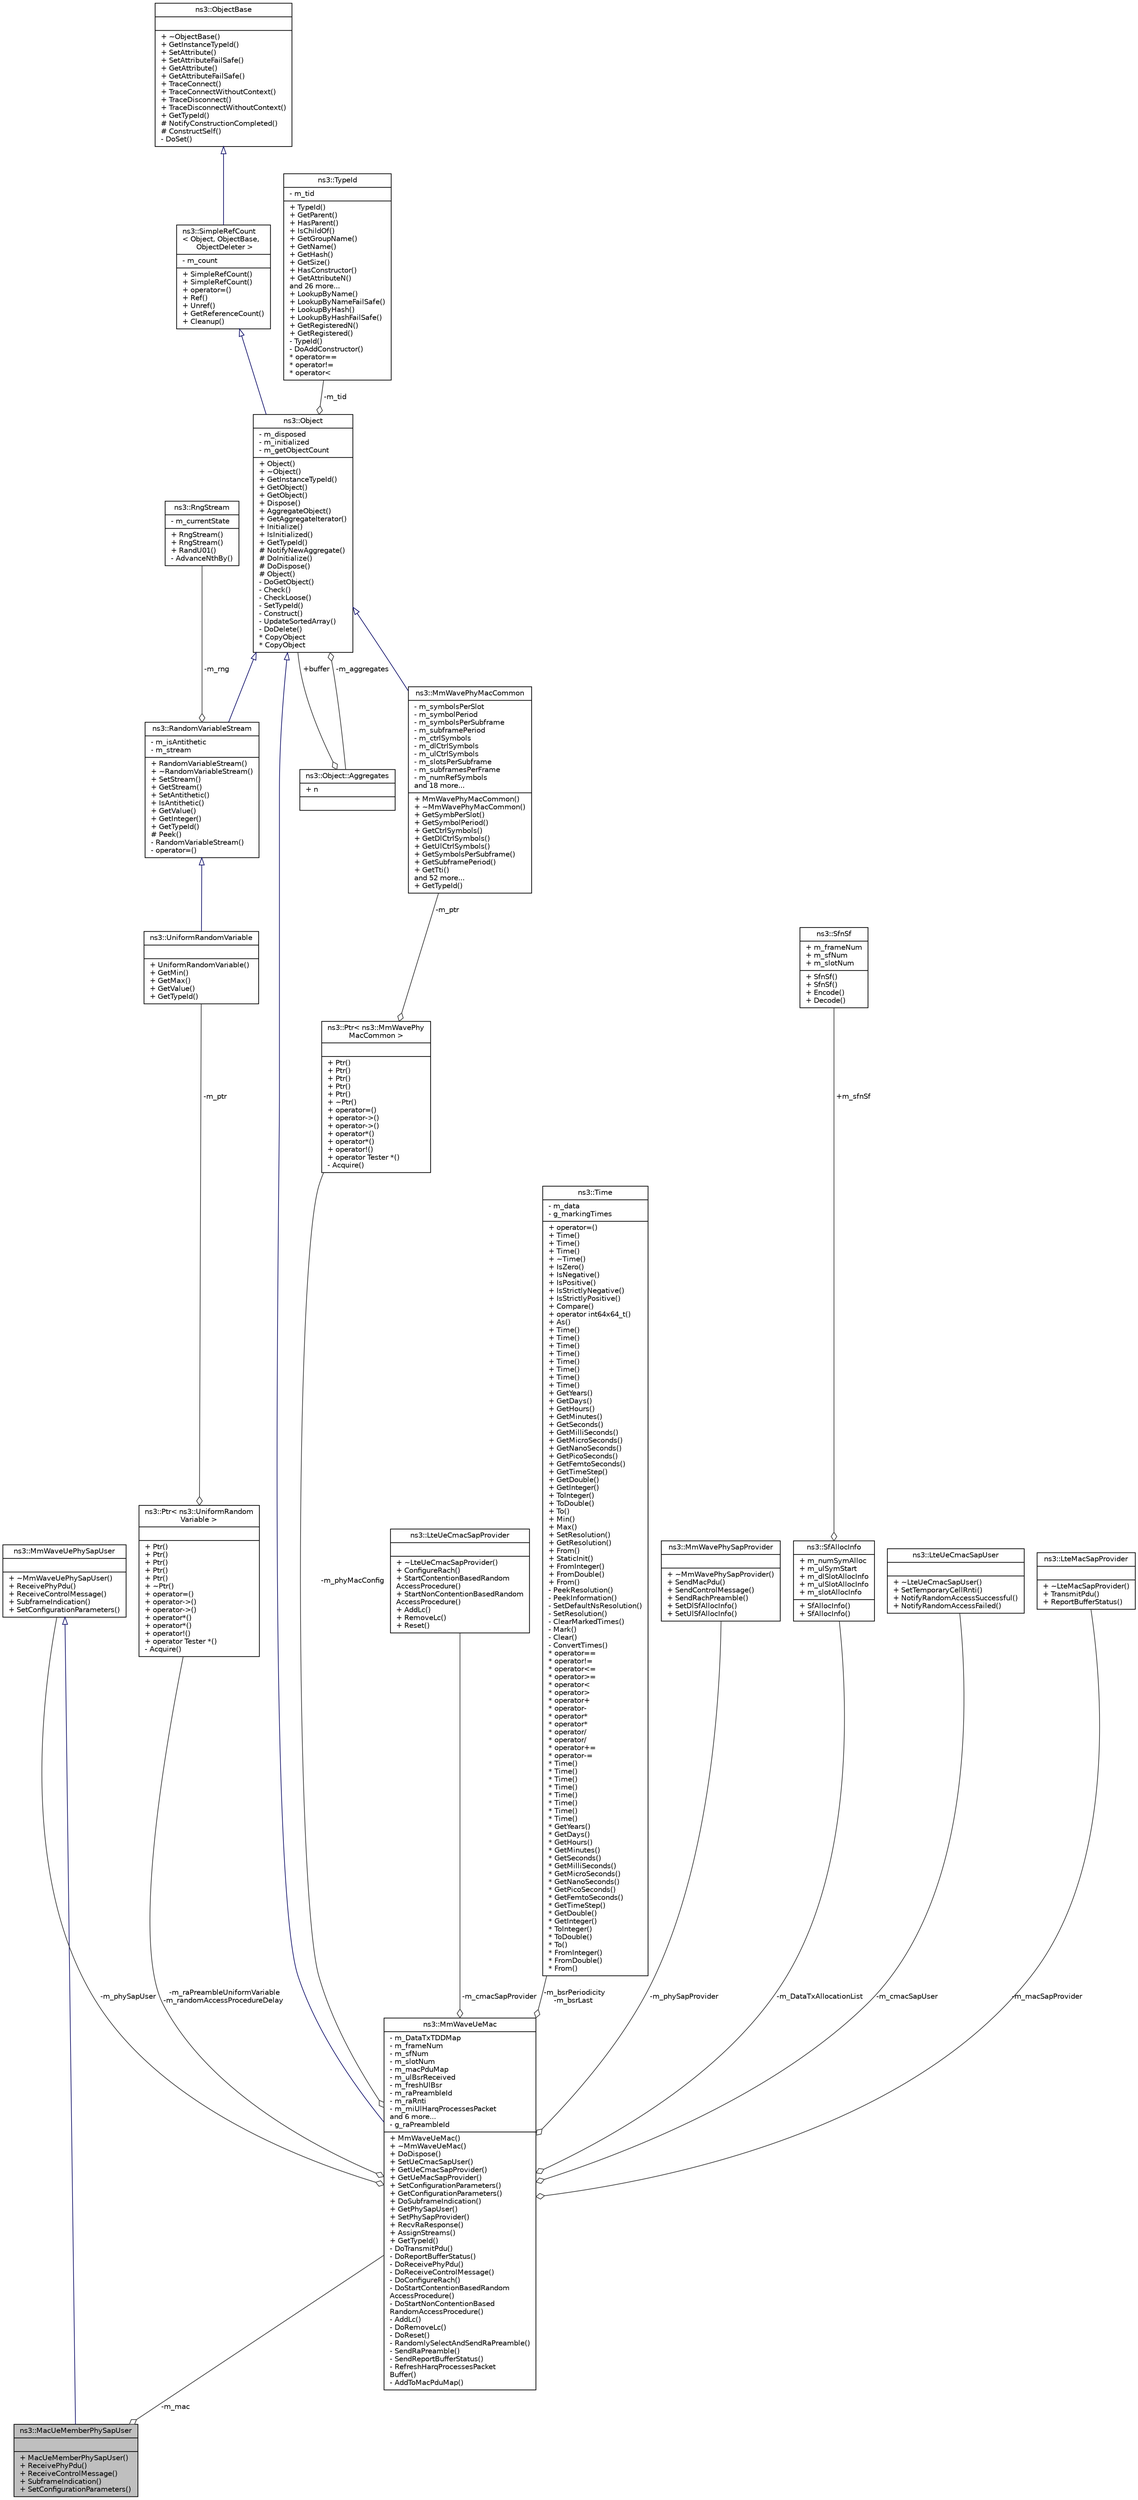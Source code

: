 digraph "ns3::MacUeMemberPhySapUser"
{
  edge [fontname="Helvetica",fontsize="10",labelfontname="Helvetica",labelfontsize="10"];
  node [fontname="Helvetica",fontsize="10",shape=record];
  Node1 [label="{ns3::MacUeMemberPhySapUser\n||+ MacUeMemberPhySapUser()\l+ ReceivePhyPdu()\l+ ReceiveControlMessage()\l+ SubframeIndication()\l+ SetConfigurationParameters()\l}",height=0.2,width=0.4,color="black", fillcolor="grey75", style="filled", fontcolor="black"];
  Node2 -> Node1 [dir="back",color="midnightblue",fontsize="10",style="solid",arrowtail="onormal"];
  Node2 [label="{ns3::MmWaveUePhySapUser\n||+ ~MmWaveUePhySapUser()\l+ ReceivePhyPdu()\l+ ReceiveControlMessage()\l+ SubframeIndication()\l+ SetConfigurationParameters()\l}",height=0.2,width=0.4,color="black", fillcolor="white", style="filled",URL="$d3/df2/classns3_1_1MmWaveUePhySapUser.html"];
  Node3 -> Node1 [color="grey25",fontsize="10",style="solid",label=" -m_mac" ,arrowhead="odiamond"];
  Node3 [label="{ns3::MmWaveUeMac\n|- m_DataTxTDDMap\l- m_frameNum\l- m_sfNum\l- m_slotNum\l- m_macPduMap\l- m_ulBsrReceived\l- m_freshUlBsr\l- m_raPreambleId\l- m_raRnti\l- m_miUlHarqProcessesPacket\land 6 more...\l- g_raPreambleId\l|+ MmWaveUeMac()\l+ ~MmWaveUeMac()\l+ DoDispose()\l+ SetUeCmacSapUser()\l+ GetUeCmacSapProvider()\l+ GetUeMacSapProvider()\l+ SetConfigurationParameters()\l+ GetConfigurationParameters()\l+ DoSubframeIndication()\l+ GetPhySapUser()\l+ SetPhySapProvider()\l+ RecvRaResponse()\l+ AssignStreams()\l+ GetTypeId()\l- DoTransmitPdu()\l- DoReportBufferStatus()\l- DoReceivePhyPdu()\l- DoReceiveControlMessage()\l- DoConfigureRach()\l- DoStartContentionBasedRandom\lAccessProcedure()\l- DoStartNonContentionBased\lRandomAccessProcedure()\l- AddLc()\l- DoRemoveLc()\l- DoReset()\l- RandomlySelectAndSendRaPreamble()\l- SendRaPreamble()\l- SendReportBufferStatus()\l- RefreshHarqProcessesPacket\lBuffer()\l- AddToMacPduMap()\l}",height=0.2,width=0.4,color="black", fillcolor="white", style="filled",URL="$d7/d84/classns3_1_1MmWaveUeMac.html"];
  Node4 -> Node3 [dir="back",color="midnightblue",fontsize="10",style="solid",arrowtail="onormal"];
  Node4 [label="{ns3::Object\n|- m_disposed\l- m_initialized\l- m_getObjectCount\l|+ Object()\l+ ~Object()\l+ GetInstanceTypeId()\l+ GetObject()\l+ GetObject()\l+ Dispose()\l+ AggregateObject()\l+ GetAggregateIterator()\l+ Initialize()\l+ IsInitialized()\l+ GetTypeId()\l# NotifyNewAggregate()\l# DoInitialize()\l# DoDispose()\l# Object()\l- DoGetObject()\l- Check()\l- CheckLoose()\l- SetTypeId()\l- Construct()\l- UpdateSortedArray()\l- DoDelete()\l* CopyObject\l* CopyObject\l}",height=0.2,width=0.4,color="black", fillcolor="white", style="filled",URL="$d9/d77/classns3_1_1Object.html",tooltip="A base class which provides memory management and object aggregation. "];
  Node5 -> Node4 [dir="back",color="midnightblue",fontsize="10",style="solid",arrowtail="onormal"];
  Node5 [label="{ns3::SimpleRefCount\l\< Object, ObjectBase,\l ObjectDeleter \>\n|- m_count\l|+ SimpleRefCount()\l+ SimpleRefCount()\l+ operator=()\l+ Ref()\l+ Unref()\l+ GetReferenceCount()\l+ Cleanup()\l}",height=0.2,width=0.4,color="black", fillcolor="white", style="filled",URL="$da/da1/classns3_1_1SimpleRefCount.html"];
  Node6 -> Node5 [dir="back",color="midnightblue",fontsize="10",style="solid",arrowtail="onormal"];
  Node6 [label="{ns3::ObjectBase\n||+ ~ObjectBase()\l+ GetInstanceTypeId()\l+ SetAttribute()\l+ SetAttributeFailSafe()\l+ GetAttribute()\l+ GetAttributeFailSafe()\l+ TraceConnect()\l+ TraceConnectWithoutContext()\l+ TraceDisconnect()\l+ TraceDisconnectWithoutContext()\l+ GetTypeId()\l# NotifyConstructionCompleted()\l# ConstructSelf()\l- DoSet()\l}",height=0.2,width=0.4,color="black", fillcolor="white", style="filled",URL="$d2/dac/classns3_1_1ObjectBase.html",tooltip="Anchor the ns-3 type and attribute system. "];
  Node7 -> Node4 [color="grey25",fontsize="10",style="solid",label=" -m_tid" ,arrowhead="odiamond"];
  Node7 [label="{ns3::TypeId\n|- m_tid\l|+ TypeId()\l+ GetParent()\l+ HasParent()\l+ IsChildOf()\l+ GetGroupName()\l+ GetName()\l+ GetHash()\l+ GetSize()\l+ HasConstructor()\l+ GetAttributeN()\land 26 more...\l+ LookupByName()\l+ LookupByNameFailSafe()\l+ LookupByHash()\l+ LookupByHashFailSafe()\l+ GetRegisteredN()\l+ GetRegistered()\l- TypeId()\l- DoAddConstructor()\l* operator==\l* operator!=\l* operator\<\l}",height=0.2,width=0.4,color="black", fillcolor="white", style="filled",URL="$d6/d11/classns3_1_1TypeId.html",tooltip="a unique identifier for an interface. "];
  Node8 -> Node4 [color="grey25",fontsize="10",style="solid",label=" -m_aggregates" ,arrowhead="odiamond"];
  Node8 [label="{ns3::Object::Aggregates\n|+ n\l|}",height=0.2,width=0.4,color="black", fillcolor="white", style="filled",URL="$d5/de9/structns3_1_1Object_1_1Aggregates.html"];
  Node4 -> Node8 [color="grey25",fontsize="10",style="solid",label=" +buffer" ,arrowhead="odiamond"];
  Node9 -> Node3 [color="grey25",fontsize="10",style="solid",label=" -m_cmacSapProvider" ,arrowhead="odiamond"];
  Node9 [label="{ns3::LteUeCmacSapProvider\n||+ ~LteUeCmacSapProvider()\l+ ConfigureRach()\l+ StartContentionBasedRandom\lAccessProcedure()\l+ StartNonContentionBasedRandom\lAccessProcedure()\l+ AddLc()\l+ RemoveLc()\l+ Reset()\l}",height=0.2,width=0.4,color="black", fillcolor="white", style="filled",URL="$d2/da8/classns3_1_1LteUeCmacSapProvider.html"];
  Node2 -> Node3 [color="grey25",fontsize="10",style="solid",label=" -m_phySapUser" ,arrowhead="odiamond"];
  Node10 -> Node3 [color="grey25",fontsize="10",style="solid",label=" -m_bsrPeriodicity\n-m_bsrLast" ,arrowhead="odiamond"];
  Node10 [label="{ns3::Time\n|- m_data\l- g_markingTimes\l|+ operator=()\l+ Time()\l+ Time()\l+ Time()\l+ ~Time()\l+ IsZero()\l+ IsNegative()\l+ IsPositive()\l+ IsStrictlyNegative()\l+ IsStrictlyPositive()\l+ Compare()\l+ operator int64x64_t()\l+ As()\l+ Time()\l+ Time()\l+ Time()\l+ Time()\l+ Time()\l+ Time()\l+ Time()\l+ Time()\l+ GetYears()\l+ GetDays()\l+ GetHours()\l+ GetMinutes()\l+ GetSeconds()\l+ GetMilliSeconds()\l+ GetMicroSeconds()\l+ GetNanoSeconds()\l+ GetPicoSeconds()\l+ GetFemtoSeconds()\l+ GetTimeStep()\l+ GetDouble()\l+ GetInteger()\l+ ToInteger()\l+ ToDouble()\l+ To()\l+ Min()\l+ Max()\l+ SetResolution()\l+ GetResolution()\l+ From()\l+ StaticInit()\l+ FromInteger()\l+ FromDouble()\l+ From()\l- PeekResolution()\l- PeekInformation()\l- SetDefaultNsResolution()\l- SetResolution()\l- ClearMarkedTimes()\l- Mark()\l- Clear()\l- ConvertTimes()\l* operator==\l* operator!=\l* operator\<=\l* operator\>=\l* operator\<\l* operator\>\l* operator+\l* operator-\l* operator*\l* operator*\l* operator/\l* operator/\l* operator+=\l* operator-=\l* Time()\l* Time()\l* Time()\l* Time()\l* Time()\l* Time()\l* Time()\l* Time()\l* GetYears()\l* GetDays()\l* GetHours()\l* GetMinutes()\l* GetSeconds()\l* GetMilliSeconds()\l* GetMicroSeconds()\l* GetNanoSeconds()\l* GetPicoSeconds()\l* GetFemtoSeconds()\l* GetTimeStep()\l* GetDouble()\l* GetInteger()\l* ToInteger()\l* ToDouble()\l* To()\l* FromInteger()\l* FromDouble()\l* From()\l}",height=0.2,width=0.4,color="black", fillcolor="white", style="filled",URL="$dc/d04/classns3_1_1Time.html",tooltip="Simulation virtual time values and global simulation resolution. "];
  Node11 -> Node3 [color="grey25",fontsize="10",style="solid",label=" -m_phySapProvider" ,arrowhead="odiamond"];
  Node11 [label="{ns3::MmWavePhySapProvider\n||+ ~MmWavePhySapProvider()\l+ SendMacPdu()\l+ SendControlMessage()\l+ SendRachPreamble()\l+ SetDlSfAllocInfo()\l+ SetUlSfAllocInfo()\l}",height=0.2,width=0.4,color="black", fillcolor="white", style="filled",URL="$dd/db6/classns3_1_1MmWavePhySapProvider.html"];
  Node12 -> Node3 [color="grey25",fontsize="10",style="solid",label=" -m_phyMacConfig" ,arrowhead="odiamond"];
  Node12 [label="{ns3::Ptr\< ns3::MmWavePhy\lMacCommon \>\n||+ Ptr()\l+ Ptr()\l+ Ptr()\l+ Ptr()\l+ Ptr()\l+ ~Ptr()\l+ operator=()\l+ operator-\>()\l+ operator-\>()\l+ operator*()\l+ operator*()\l+ operator!()\l+ operator Tester *()\l- Acquire()\l}",height=0.2,width=0.4,color="black", fillcolor="white", style="filled",URL="$dc/d90/classns3_1_1Ptr.html"];
  Node13 -> Node12 [color="grey25",fontsize="10",style="solid",label=" -m_ptr" ,arrowhead="odiamond"];
  Node13 [label="{ns3::MmWavePhyMacCommon\n|- m_symbolsPerSlot\l- m_symbolPeriod\l- m_symbolsPerSubframe\l- m_subframePeriod\l- m_ctrlSymbols\l- m_dlCtrlSymbols\l- m_ulCtrlSymbols\l- m_slotsPerSubframe\l- m_subframesPerFrame\l- m_numRefSymbols\land 18 more...\l|+ MmWavePhyMacCommon()\l+ ~MmWavePhyMacCommon()\l+ GetSymbPerSlot()\l+ GetSymbolPeriod()\l+ GetCtrlSymbols()\l+ GetDlCtrlSymbols()\l+ GetUlCtrlSymbols()\l+ GetSymbolsPerSubframe()\l+ GetSubframePeriod()\l+ GetTti()\land 52 more...\l+ GetTypeId()\l}",height=0.2,width=0.4,color="black", fillcolor="white", style="filled",URL="$df/df4/classns3_1_1MmWavePhyMacCommon.html"];
  Node4 -> Node13 [dir="back",color="midnightblue",fontsize="10",style="solid",arrowtail="onormal"];
  Node14 -> Node3 [color="grey25",fontsize="10",style="solid",label=" -m_DataTxAllocationList" ,arrowhead="odiamond"];
  Node14 [label="{ns3::SfAllocInfo\n|+ m_numSymAlloc\l+ m_ulSymStart\l+ m_dlSlotAllocInfo\l+ m_ulSlotAllocInfo\l+ m_slotAllocInfo\l|+ SfAllocInfo()\l+ SfAllocInfo()\l}",height=0.2,width=0.4,color="black", fillcolor="white", style="filled",URL="$df/d3e/structns3_1_1SfAllocInfo.html"];
  Node15 -> Node14 [color="grey25",fontsize="10",style="solid",label=" +m_sfnSf" ,arrowhead="odiamond"];
  Node15 [label="{ns3::SfnSf\n|+ m_frameNum\l+ m_sfNum\l+ m_slotNum\l|+ SfnSf()\l+ SfnSf()\l+ Encode()\l+ Decode()\l}",height=0.2,width=0.4,color="black", fillcolor="white", style="filled",URL="$d6/d81/structns3_1_1SfnSf.html"];
  Node16 -> Node3 [color="grey25",fontsize="10",style="solid",label=" -m_raPreambleUniformVariable\n-m_randomAccessProcedureDelay" ,arrowhead="odiamond"];
  Node16 [label="{ns3::Ptr\< ns3::UniformRandom\lVariable \>\n||+ Ptr()\l+ Ptr()\l+ Ptr()\l+ Ptr()\l+ Ptr()\l+ ~Ptr()\l+ operator=()\l+ operator-\>()\l+ operator-\>()\l+ operator*()\l+ operator*()\l+ operator!()\l+ operator Tester *()\l- Acquire()\l}",height=0.2,width=0.4,color="black", fillcolor="white", style="filled",URL="$dc/d90/classns3_1_1Ptr.html"];
  Node17 -> Node16 [color="grey25",fontsize="10",style="solid",label=" -m_ptr" ,arrowhead="odiamond"];
  Node17 [label="{ns3::UniformRandomVariable\n||+ UniformRandomVariable()\l+ GetMin()\l+ GetMax()\l+ GetValue()\l+ GetTypeId()\l}",height=0.2,width=0.4,color="black", fillcolor="white", style="filled",URL="$d0/d5b/classns3_1_1UniformRandomVariable.html",tooltip="The uniform distribution Random Number Generator (RNG). "];
  Node18 -> Node17 [dir="back",color="midnightblue",fontsize="10",style="solid",arrowtail="onormal"];
  Node18 [label="{ns3::RandomVariableStream\n|- m_isAntithetic\l- m_stream\l|+ RandomVariableStream()\l+ ~RandomVariableStream()\l+ SetStream()\l+ GetStream()\l+ SetAntithetic()\l+ IsAntithetic()\l+ GetValue()\l+ GetInteger()\l+ GetTypeId()\l# Peek()\l- RandomVariableStream()\l- operator=()\l}",height=0.2,width=0.4,color="black", fillcolor="white", style="filled",URL="$dc/daa/classns3_1_1RandomVariableStream.html",tooltip="The basic uniform Random Number Generator (RNG). "];
  Node4 -> Node18 [dir="back",color="midnightblue",fontsize="10",style="solid",arrowtail="onormal"];
  Node19 -> Node18 [color="grey25",fontsize="10",style="solid",label=" -m_rng" ,arrowhead="odiamond"];
  Node19 [label="{ns3::RngStream\n|- m_currentState\l|+ RngStream()\l+ RngStream()\l+ RandU01()\l- AdvanceNthBy()\l}",height=0.2,width=0.4,color="black", fillcolor="white", style="filled",URL="$da/d35/classns3_1_1RngStream.html",tooltip="Combined Multiple-Recursive Generator MRG32k3a. "];
  Node20 -> Node3 [color="grey25",fontsize="10",style="solid",label=" -m_cmacSapUser" ,arrowhead="odiamond"];
  Node20 [label="{ns3::LteUeCmacSapUser\n||+ ~LteUeCmacSapUser()\l+ SetTemporaryCellRnti()\l+ NotifyRandomAccessSuccessful()\l+ NotifyRandomAccessFailed()\l}",height=0.2,width=0.4,color="black", fillcolor="white", style="filled",URL="$d9/d7c/classns3_1_1LteUeCmacSapUser.html"];
  Node21 -> Node3 [color="grey25",fontsize="10",style="solid",label=" -m_macSapProvider" ,arrowhead="odiamond"];
  Node21 [label="{ns3::LteMacSapProvider\n||+ ~LteMacSapProvider()\l+ TransmitPdu()\l+ ReportBufferStatus()\l}",height=0.2,width=0.4,color="black", fillcolor="white", style="filled",URL="$db/d1a/classns3_1_1LteMacSapProvider.html"];
}
